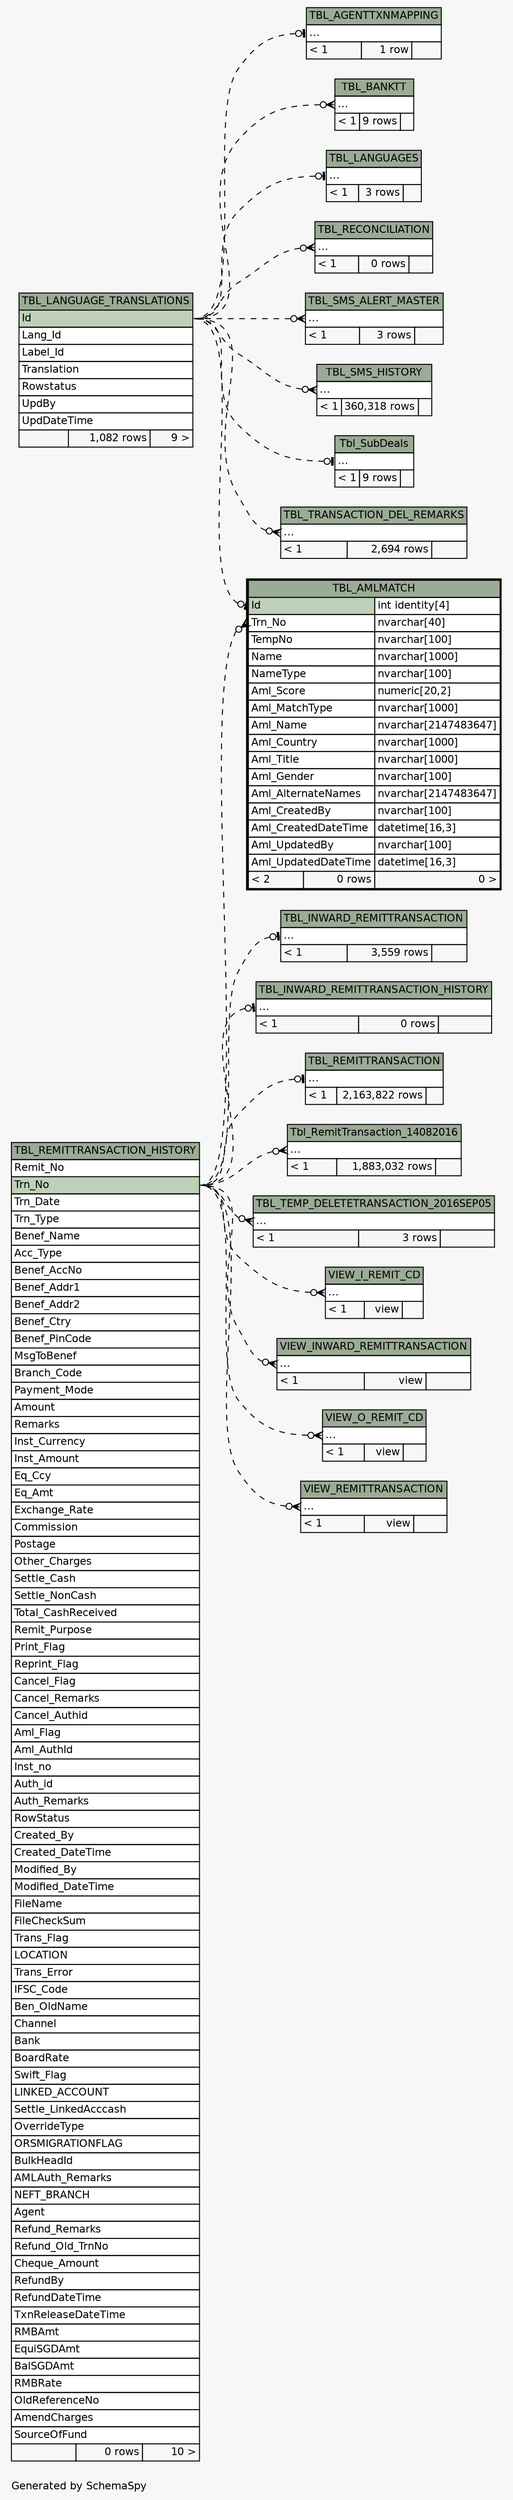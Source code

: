 // dot 2.38.0 on Windows 10 10.0
// SchemaSpy rev 590
digraph "impliedTwoDegreesRelationshipsDiagram" {
  graph [
    rankdir="RL"
    bgcolor="#f7f7f7"
    label="\nGenerated by SchemaSpy"
    labeljust="l"
    nodesep="0.18"
    ranksep="0.46"
    fontname="Helvetica"
    fontsize="11"
  ];
  node [
    fontname="Helvetica"
    fontsize="11"
    shape="plaintext"
  ];
  edge [
    arrowsize="0.8"
  ];
  "TBL_AGENTTXNMAPPING":"elipses":w -> "TBL_LANGUAGE_TRANSLATIONS":"Id":e [arrowhead=none dir=back arrowtail=teeodot style=dashed];
  "TBL_AMLMATCH":"Id":w -> "TBL_LANGUAGE_TRANSLATIONS":"Id":e [arrowhead=none dir=back arrowtail=teeodot style=dashed];
  "TBL_AMLMATCH":"Trn_No":w -> "TBL_REMITTRANSACTION_HISTORY":"Trn_No":e [arrowhead=none dir=back arrowtail=crowodot style=dashed];
  "TBL_BANKTT":"elipses":w -> "TBL_LANGUAGE_TRANSLATIONS":"Id":e [arrowhead=none dir=back arrowtail=crowodot style=dashed];
  "TBL_INWARD_REMITTRANSACTION":"elipses":w -> "TBL_REMITTRANSACTION_HISTORY":"Trn_No":e [arrowhead=none dir=back arrowtail=teeodot style=dashed];
  "TBL_INWARD_REMITTRANSACTION_HISTORY":"elipses":w -> "TBL_REMITTRANSACTION_HISTORY":"Trn_No":e [arrowhead=none dir=back arrowtail=teeodot style=dashed];
  "TBL_LANGUAGES":"elipses":w -> "TBL_LANGUAGE_TRANSLATIONS":"Id":e [arrowhead=none dir=back arrowtail=teeodot style=dashed];
  "TBL_RECONCILIATION":"elipses":w -> "TBL_LANGUAGE_TRANSLATIONS":"Id":e [arrowhead=none dir=back arrowtail=crowodot style=dashed];
  "TBL_REMITTRANSACTION":"elipses":w -> "TBL_REMITTRANSACTION_HISTORY":"Trn_No":e [arrowhead=none dir=back arrowtail=teeodot style=dashed];
  "Tbl_RemitTransaction_14082016":"elipses":w -> "TBL_REMITTRANSACTION_HISTORY":"Trn_No":e [arrowhead=none dir=back arrowtail=crowodot style=dashed];
  "TBL_SMS_ALERT_MASTER":"elipses":w -> "TBL_LANGUAGE_TRANSLATIONS":"Id":e [arrowhead=none dir=back arrowtail=crowodot style=dashed];
  "TBL_SMS_HISTORY":"elipses":w -> "TBL_LANGUAGE_TRANSLATIONS":"Id":e [arrowhead=none dir=back arrowtail=crowodot style=dashed];
  "Tbl_SubDeals":"elipses":w -> "TBL_LANGUAGE_TRANSLATIONS":"Id":e [arrowhead=none dir=back arrowtail=teeodot style=dashed];
  "TBL_TEMP_DELETETRANSACTION_2016SEP05":"elipses":w -> "TBL_REMITTRANSACTION_HISTORY":"Trn_No":e [arrowhead=none dir=back arrowtail=crowodot style=dashed];
  "TBL_TRANSACTION_DEL_REMARKS":"elipses":w -> "TBL_LANGUAGE_TRANSLATIONS":"Id":e [arrowhead=none dir=back arrowtail=crowodot style=dashed];
  "VIEW_I_REMIT_CD":"elipses":w -> "TBL_REMITTRANSACTION_HISTORY":"Trn_No":e [arrowhead=none dir=back arrowtail=crowodot style=dashed];
  "VIEW_INWARD_REMITTRANSACTION":"elipses":w -> "TBL_REMITTRANSACTION_HISTORY":"Trn_No":e [arrowhead=none dir=back arrowtail=crowodot style=dashed];
  "VIEW_O_REMIT_CD":"elipses":w -> "TBL_REMITTRANSACTION_HISTORY":"Trn_No":e [arrowhead=none dir=back arrowtail=crowodot style=dashed];
  "VIEW_REMITTRANSACTION":"elipses":w -> "TBL_REMITTRANSACTION_HISTORY":"Trn_No":e [arrowhead=none dir=back arrowtail=crowodot style=dashed];
  "TBL_AGENTTXNMAPPING" [
    label=<
    <TABLE BORDER="0" CELLBORDER="1" CELLSPACING="0" BGCOLOR="#ffffff">
      <TR><TD COLSPAN="3" BGCOLOR="#9bab96" ALIGN="CENTER">TBL_AGENTTXNMAPPING</TD></TR>
      <TR><TD PORT="elipses" COLSPAN="3" ALIGN="LEFT">...</TD></TR>
      <TR><TD ALIGN="LEFT" BGCOLOR="#f7f7f7">&lt; 1</TD><TD ALIGN="RIGHT" BGCOLOR="#f7f7f7">1 row</TD><TD ALIGN="RIGHT" BGCOLOR="#f7f7f7">  </TD></TR>
    </TABLE>>
    URL="TBL_AGENTTXNMAPPING.html"
    tooltip="TBL_AGENTTXNMAPPING"
  ];
  "TBL_AMLMATCH" [
    label=<
    <TABLE BORDER="2" CELLBORDER="1" CELLSPACING="0" BGCOLOR="#ffffff">
      <TR><TD COLSPAN="3" BGCOLOR="#9bab96" ALIGN="CENTER">TBL_AMLMATCH</TD></TR>
      <TR><TD PORT="Id" COLSPAN="2" BGCOLOR="#bed1b8" ALIGN="LEFT">Id</TD><TD PORT="Id.type" ALIGN="LEFT">int identity[4]</TD></TR>
      <TR><TD PORT="Trn_No" COLSPAN="2" ALIGN="LEFT">Trn_No</TD><TD PORT="Trn_No.type" ALIGN="LEFT">nvarchar[40]</TD></TR>
      <TR><TD PORT="TempNo" COLSPAN="2" ALIGN="LEFT">TempNo</TD><TD PORT="TempNo.type" ALIGN="LEFT">nvarchar[100]</TD></TR>
      <TR><TD PORT="Name" COLSPAN="2" ALIGN="LEFT">Name</TD><TD PORT="Name.type" ALIGN="LEFT">nvarchar[1000]</TD></TR>
      <TR><TD PORT="NameType" COLSPAN="2" ALIGN="LEFT">NameType</TD><TD PORT="NameType.type" ALIGN="LEFT">nvarchar[100]</TD></TR>
      <TR><TD PORT="Aml_Score" COLSPAN="2" ALIGN="LEFT">Aml_Score</TD><TD PORT="Aml_Score.type" ALIGN="LEFT">numeric[20,2]</TD></TR>
      <TR><TD PORT="Aml_MatchType" COLSPAN="2" ALIGN="LEFT">Aml_MatchType</TD><TD PORT="Aml_MatchType.type" ALIGN="LEFT">nvarchar[1000]</TD></TR>
      <TR><TD PORT="Aml_Name" COLSPAN="2" ALIGN="LEFT">Aml_Name</TD><TD PORT="Aml_Name.type" ALIGN="LEFT">nvarchar[2147483647]</TD></TR>
      <TR><TD PORT="Aml_Country" COLSPAN="2" ALIGN="LEFT">Aml_Country</TD><TD PORT="Aml_Country.type" ALIGN="LEFT">nvarchar[1000]</TD></TR>
      <TR><TD PORT="Aml_Title" COLSPAN="2" ALIGN="LEFT">Aml_Title</TD><TD PORT="Aml_Title.type" ALIGN="LEFT">nvarchar[1000]</TD></TR>
      <TR><TD PORT="Aml_Gender" COLSPAN="2" ALIGN="LEFT">Aml_Gender</TD><TD PORT="Aml_Gender.type" ALIGN="LEFT">nvarchar[100]</TD></TR>
      <TR><TD PORT="Aml_AlternateNames" COLSPAN="2" ALIGN="LEFT">Aml_AlternateNames</TD><TD PORT="Aml_AlternateNames.type" ALIGN="LEFT">nvarchar[2147483647]</TD></TR>
      <TR><TD PORT="Aml_CreatedBy" COLSPAN="2" ALIGN="LEFT">Aml_CreatedBy</TD><TD PORT="Aml_CreatedBy.type" ALIGN="LEFT">nvarchar[100]</TD></TR>
      <TR><TD PORT="Aml_CreatedDateTime" COLSPAN="2" ALIGN="LEFT">Aml_CreatedDateTime</TD><TD PORT="Aml_CreatedDateTime.type" ALIGN="LEFT">datetime[16,3]</TD></TR>
      <TR><TD PORT="Aml_UpdatedBy" COLSPAN="2" ALIGN="LEFT">Aml_UpdatedBy</TD><TD PORT="Aml_UpdatedBy.type" ALIGN="LEFT">nvarchar[100]</TD></TR>
      <TR><TD PORT="Aml_UpdatedDateTime" COLSPAN="2" ALIGN="LEFT">Aml_UpdatedDateTime</TD><TD PORT="Aml_UpdatedDateTime.type" ALIGN="LEFT">datetime[16,3]</TD></TR>
      <TR><TD ALIGN="LEFT" BGCOLOR="#f7f7f7">&lt; 2</TD><TD ALIGN="RIGHT" BGCOLOR="#f7f7f7">0 rows</TD><TD ALIGN="RIGHT" BGCOLOR="#f7f7f7">0 &gt;</TD></TR>
    </TABLE>>
    URL="TBL_AMLMATCH.html"
    tooltip="TBL_AMLMATCH"
  ];
  "TBL_BANKTT" [
    label=<
    <TABLE BORDER="0" CELLBORDER="1" CELLSPACING="0" BGCOLOR="#ffffff">
      <TR><TD COLSPAN="3" BGCOLOR="#9bab96" ALIGN="CENTER">TBL_BANKTT</TD></TR>
      <TR><TD PORT="elipses" COLSPAN="3" ALIGN="LEFT">...</TD></TR>
      <TR><TD ALIGN="LEFT" BGCOLOR="#f7f7f7">&lt; 1</TD><TD ALIGN="RIGHT" BGCOLOR="#f7f7f7">9 rows</TD><TD ALIGN="RIGHT" BGCOLOR="#f7f7f7">  </TD></TR>
    </TABLE>>
    URL="TBL_BANKTT.html"
    tooltip="TBL_BANKTT"
  ];
  "TBL_INWARD_REMITTRANSACTION" [
    label=<
    <TABLE BORDER="0" CELLBORDER="1" CELLSPACING="0" BGCOLOR="#ffffff">
      <TR><TD COLSPAN="3" BGCOLOR="#9bab96" ALIGN="CENTER">TBL_INWARD_REMITTRANSACTION</TD></TR>
      <TR><TD PORT="elipses" COLSPAN="3" ALIGN="LEFT">...</TD></TR>
      <TR><TD ALIGN="LEFT" BGCOLOR="#f7f7f7">&lt; 1</TD><TD ALIGN="RIGHT" BGCOLOR="#f7f7f7">3,559 rows</TD><TD ALIGN="RIGHT" BGCOLOR="#f7f7f7">  </TD></TR>
    </TABLE>>
    URL="TBL_INWARD_REMITTRANSACTION.html"
    tooltip="TBL_INWARD_REMITTRANSACTION"
  ];
  "TBL_INWARD_REMITTRANSACTION_HISTORY" [
    label=<
    <TABLE BORDER="0" CELLBORDER="1" CELLSPACING="0" BGCOLOR="#ffffff">
      <TR><TD COLSPAN="3" BGCOLOR="#9bab96" ALIGN="CENTER">TBL_INWARD_REMITTRANSACTION_HISTORY</TD></TR>
      <TR><TD PORT="elipses" COLSPAN="3" ALIGN="LEFT">...</TD></TR>
      <TR><TD ALIGN="LEFT" BGCOLOR="#f7f7f7">&lt; 1</TD><TD ALIGN="RIGHT" BGCOLOR="#f7f7f7">0 rows</TD><TD ALIGN="RIGHT" BGCOLOR="#f7f7f7">  </TD></TR>
    </TABLE>>
    URL="TBL_INWARD_REMITTRANSACTION_HISTORY.html"
    tooltip="TBL_INWARD_REMITTRANSACTION_HISTORY"
  ];
  "TBL_LANGUAGE_TRANSLATIONS" [
    label=<
    <TABLE BORDER="0" CELLBORDER="1" CELLSPACING="0" BGCOLOR="#ffffff">
      <TR><TD COLSPAN="3" BGCOLOR="#9bab96" ALIGN="CENTER">TBL_LANGUAGE_TRANSLATIONS</TD></TR>
      <TR><TD PORT="Id" COLSPAN="3" BGCOLOR="#bed1b8" ALIGN="LEFT">Id</TD></TR>
      <TR><TD PORT="Lang_Id" COLSPAN="3" ALIGN="LEFT">Lang_Id</TD></TR>
      <TR><TD PORT="Label_Id" COLSPAN="3" ALIGN="LEFT">Label_Id</TD></TR>
      <TR><TD PORT="Translation" COLSPAN="3" ALIGN="LEFT">Translation</TD></TR>
      <TR><TD PORT="Rowstatus" COLSPAN="3" ALIGN="LEFT">Rowstatus</TD></TR>
      <TR><TD PORT="UpdBy" COLSPAN="3" ALIGN="LEFT">UpdBy</TD></TR>
      <TR><TD PORT="UpdDateTime" COLSPAN="3" ALIGN="LEFT">UpdDateTime</TD></TR>
      <TR><TD ALIGN="LEFT" BGCOLOR="#f7f7f7">  </TD><TD ALIGN="RIGHT" BGCOLOR="#f7f7f7">1,082 rows</TD><TD ALIGN="RIGHT" BGCOLOR="#f7f7f7">9 &gt;</TD></TR>
    </TABLE>>
    URL="TBL_LANGUAGE_TRANSLATIONS.html"
    tooltip="TBL_LANGUAGE_TRANSLATIONS"
  ];
  "TBL_LANGUAGES" [
    label=<
    <TABLE BORDER="0" CELLBORDER="1" CELLSPACING="0" BGCOLOR="#ffffff">
      <TR><TD COLSPAN="3" BGCOLOR="#9bab96" ALIGN="CENTER">TBL_LANGUAGES</TD></TR>
      <TR><TD PORT="elipses" COLSPAN="3" ALIGN="LEFT">...</TD></TR>
      <TR><TD ALIGN="LEFT" BGCOLOR="#f7f7f7">&lt; 1</TD><TD ALIGN="RIGHT" BGCOLOR="#f7f7f7">3 rows</TD><TD ALIGN="RIGHT" BGCOLOR="#f7f7f7">  </TD></TR>
    </TABLE>>
    URL="TBL_LANGUAGES.html"
    tooltip="TBL_LANGUAGES"
  ];
  "TBL_RECONCILIATION" [
    label=<
    <TABLE BORDER="0" CELLBORDER="1" CELLSPACING="0" BGCOLOR="#ffffff">
      <TR><TD COLSPAN="3" BGCOLOR="#9bab96" ALIGN="CENTER">TBL_RECONCILIATION</TD></TR>
      <TR><TD PORT="elipses" COLSPAN="3" ALIGN="LEFT">...</TD></TR>
      <TR><TD ALIGN="LEFT" BGCOLOR="#f7f7f7">&lt; 1</TD><TD ALIGN="RIGHT" BGCOLOR="#f7f7f7">0 rows</TD><TD ALIGN="RIGHT" BGCOLOR="#f7f7f7">  </TD></TR>
    </TABLE>>
    URL="TBL_RECONCILIATION.html"
    tooltip="TBL_RECONCILIATION"
  ];
  "TBL_REMITTRANSACTION" [
    label=<
    <TABLE BORDER="0" CELLBORDER="1" CELLSPACING="0" BGCOLOR="#ffffff">
      <TR><TD COLSPAN="3" BGCOLOR="#9bab96" ALIGN="CENTER">TBL_REMITTRANSACTION</TD></TR>
      <TR><TD PORT="elipses" COLSPAN="3" ALIGN="LEFT">...</TD></TR>
      <TR><TD ALIGN="LEFT" BGCOLOR="#f7f7f7">&lt; 1</TD><TD ALIGN="RIGHT" BGCOLOR="#f7f7f7">2,163,822 rows</TD><TD ALIGN="RIGHT" BGCOLOR="#f7f7f7">  </TD></TR>
    </TABLE>>
    URL="TBL_REMITTRANSACTION.html"
    tooltip="TBL_REMITTRANSACTION"
  ];
  "Tbl_RemitTransaction_14082016" [
    label=<
    <TABLE BORDER="0" CELLBORDER="1" CELLSPACING="0" BGCOLOR="#ffffff">
      <TR><TD COLSPAN="3" BGCOLOR="#9bab96" ALIGN="CENTER">Tbl_RemitTransaction_14082016</TD></TR>
      <TR><TD PORT="elipses" COLSPAN="3" ALIGN="LEFT">...</TD></TR>
      <TR><TD ALIGN="LEFT" BGCOLOR="#f7f7f7">&lt; 1</TD><TD ALIGN="RIGHT" BGCOLOR="#f7f7f7">1,883,032 rows</TD><TD ALIGN="RIGHT" BGCOLOR="#f7f7f7">  </TD></TR>
    </TABLE>>
    URL="Tbl_RemitTransaction_14082016.html"
    tooltip="Tbl_RemitTransaction_14082016"
  ];
  "TBL_REMITTRANSACTION_HISTORY" [
    label=<
    <TABLE BORDER="0" CELLBORDER="1" CELLSPACING="0" BGCOLOR="#ffffff">
      <TR><TD COLSPAN="3" BGCOLOR="#9bab96" ALIGN="CENTER">TBL_REMITTRANSACTION_HISTORY</TD></TR>
      <TR><TD PORT="Remit_No" COLSPAN="3" ALIGN="LEFT">Remit_No</TD></TR>
      <TR><TD PORT="Trn_No" COLSPAN="3" BGCOLOR="#bed1b8" ALIGN="LEFT">Trn_No</TD></TR>
      <TR><TD PORT="Trn_Date" COLSPAN="3" ALIGN="LEFT">Trn_Date</TD></TR>
      <TR><TD PORT="Trn_Type" COLSPAN="3" ALIGN="LEFT">Trn_Type</TD></TR>
      <TR><TD PORT="Benef_Name" COLSPAN="3" ALIGN="LEFT">Benef_Name</TD></TR>
      <TR><TD PORT="Acc_Type" COLSPAN="3" ALIGN="LEFT">Acc_Type</TD></TR>
      <TR><TD PORT="Benef_AccNo" COLSPAN="3" ALIGN="LEFT">Benef_AccNo</TD></TR>
      <TR><TD PORT="Benef_Addr1" COLSPAN="3" ALIGN="LEFT">Benef_Addr1</TD></TR>
      <TR><TD PORT="Benef_Addr2" COLSPAN="3" ALIGN="LEFT">Benef_Addr2</TD></TR>
      <TR><TD PORT="Benef_Ctry" COLSPAN="3" ALIGN="LEFT">Benef_Ctry</TD></TR>
      <TR><TD PORT="Benef_PinCode" COLSPAN="3" ALIGN="LEFT">Benef_PinCode</TD></TR>
      <TR><TD PORT="MsgToBenef" COLSPAN="3" ALIGN="LEFT">MsgToBenef</TD></TR>
      <TR><TD PORT="Branch_Code" COLSPAN="3" ALIGN="LEFT">Branch_Code</TD></TR>
      <TR><TD PORT="Payment_Mode" COLSPAN="3" ALIGN="LEFT">Payment_Mode</TD></TR>
      <TR><TD PORT="Amount" COLSPAN="3" ALIGN="LEFT">Amount</TD></TR>
      <TR><TD PORT="Remarks" COLSPAN="3" ALIGN="LEFT">Remarks</TD></TR>
      <TR><TD PORT="Inst_Currency" COLSPAN="3" ALIGN="LEFT">Inst_Currency</TD></TR>
      <TR><TD PORT="Inst_Amount" COLSPAN="3" ALIGN="LEFT">Inst_Amount</TD></TR>
      <TR><TD PORT="Eq_Ccy" COLSPAN="3" ALIGN="LEFT">Eq_Ccy</TD></TR>
      <TR><TD PORT="Eq_Amt" COLSPAN="3" ALIGN="LEFT">Eq_Amt</TD></TR>
      <TR><TD PORT="Exchange_Rate" COLSPAN="3" ALIGN="LEFT">Exchange_Rate</TD></TR>
      <TR><TD PORT="Commission" COLSPAN="3" ALIGN="LEFT">Commission</TD></TR>
      <TR><TD PORT="Postage" COLSPAN="3" ALIGN="LEFT">Postage</TD></TR>
      <TR><TD PORT="Other_Charges" COLSPAN="3" ALIGN="LEFT">Other_Charges</TD></TR>
      <TR><TD PORT="Settle_Cash" COLSPAN="3" ALIGN="LEFT">Settle_Cash</TD></TR>
      <TR><TD PORT="Settle_NonCash" COLSPAN="3" ALIGN="LEFT">Settle_NonCash</TD></TR>
      <TR><TD PORT="Total_CashReceived" COLSPAN="3" ALIGN="LEFT">Total_CashReceived</TD></TR>
      <TR><TD PORT="Remit_Purpose" COLSPAN="3" ALIGN="LEFT">Remit_Purpose</TD></TR>
      <TR><TD PORT="Print_Flag" COLSPAN="3" ALIGN="LEFT">Print_Flag</TD></TR>
      <TR><TD PORT="Reprint_Flag" COLSPAN="3" ALIGN="LEFT">Reprint_Flag</TD></TR>
      <TR><TD PORT="Cancel_Flag" COLSPAN="3" ALIGN="LEFT">Cancel_Flag</TD></TR>
      <TR><TD PORT="Cancel_Remarks" COLSPAN="3" ALIGN="LEFT">Cancel_Remarks</TD></TR>
      <TR><TD PORT="Cancel_Authid" COLSPAN="3" ALIGN="LEFT">Cancel_Authid</TD></TR>
      <TR><TD PORT="Aml_Flag" COLSPAN="3" ALIGN="LEFT">Aml_Flag</TD></TR>
      <TR><TD PORT="Aml_AuthId" COLSPAN="3" ALIGN="LEFT">Aml_AuthId</TD></TR>
      <TR><TD PORT="Inst_no" COLSPAN="3" ALIGN="LEFT">Inst_no</TD></TR>
      <TR><TD PORT="Auth_id" COLSPAN="3" ALIGN="LEFT">Auth_id</TD></TR>
      <TR><TD PORT="Auth_Remarks" COLSPAN="3" ALIGN="LEFT">Auth_Remarks</TD></TR>
      <TR><TD PORT="RowStatus" COLSPAN="3" ALIGN="LEFT">RowStatus</TD></TR>
      <TR><TD PORT="Created_By" COLSPAN="3" ALIGN="LEFT">Created_By</TD></TR>
      <TR><TD PORT="Created_DateTime" COLSPAN="3" ALIGN="LEFT">Created_DateTime</TD></TR>
      <TR><TD PORT="Modified_By" COLSPAN="3" ALIGN="LEFT">Modified_By</TD></TR>
      <TR><TD PORT="Modified_DateTime" COLSPAN="3" ALIGN="LEFT">Modified_DateTime</TD></TR>
      <TR><TD PORT="FileName" COLSPAN="3" ALIGN="LEFT">FileName</TD></TR>
      <TR><TD PORT="FileCheckSum" COLSPAN="3" ALIGN="LEFT">FileCheckSum</TD></TR>
      <TR><TD PORT="Trans_Flag" COLSPAN="3" ALIGN="LEFT">Trans_Flag</TD></TR>
      <TR><TD PORT="LOCATION" COLSPAN="3" ALIGN="LEFT">LOCATION</TD></TR>
      <TR><TD PORT="Trans_Error" COLSPAN="3" ALIGN="LEFT">Trans_Error</TD></TR>
      <TR><TD PORT="IFSC_Code" COLSPAN="3" ALIGN="LEFT">IFSC_Code</TD></TR>
      <TR><TD PORT="Ben_OldName" COLSPAN="3" ALIGN="LEFT">Ben_OldName</TD></TR>
      <TR><TD PORT="Channel" COLSPAN="3" ALIGN="LEFT">Channel</TD></TR>
      <TR><TD PORT="Bank" COLSPAN="3" ALIGN="LEFT">Bank</TD></TR>
      <TR><TD PORT="BoardRate" COLSPAN="3" ALIGN="LEFT">BoardRate</TD></TR>
      <TR><TD PORT="Swift_Flag" COLSPAN="3" ALIGN="LEFT">Swift_Flag</TD></TR>
      <TR><TD PORT="LINKED_ACCOUNT" COLSPAN="3" ALIGN="LEFT">LINKED_ACCOUNT</TD></TR>
      <TR><TD PORT="Settle_LinkedAcccash" COLSPAN="3" ALIGN="LEFT">Settle_LinkedAcccash</TD></TR>
      <TR><TD PORT="OverrideType" COLSPAN="3" ALIGN="LEFT">OverrideType</TD></TR>
      <TR><TD PORT="ORSMIGRATIONFLAG" COLSPAN="3" ALIGN="LEFT">ORSMIGRATIONFLAG</TD></TR>
      <TR><TD PORT="BulkHeadId" COLSPAN="3" ALIGN="LEFT">BulkHeadId</TD></TR>
      <TR><TD PORT="AMLAuth_Remarks" COLSPAN="3" ALIGN="LEFT">AMLAuth_Remarks</TD></TR>
      <TR><TD PORT="NEFT_BRANCH" COLSPAN="3" ALIGN="LEFT">NEFT_BRANCH</TD></TR>
      <TR><TD PORT="Agent" COLSPAN="3" ALIGN="LEFT">Agent</TD></TR>
      <TR><TD PORT="Refund_Remarks" COLSPAN="3" ALIGN="LEFT">Refund_Remarks</TD></TR>
      <TR><TD PORT="Refund_Old_TrnNo" COLSPAN="3" ALIGN="LEFT">Refund_Old_TrnNo</TD></TR>
      <TR><TD PORT="Cheque_Amount" COLSPAN="3" ALIGN="LEFT">Cheque_Amount</TD></TR>
      <TR><TD PORT="RefundBy" COLSPAN="3" ALIGN="LEFT">RefundBy</TD></TR>
      <TR><TD PORT="RefundDateTime" COLSPAN="3" ALIGN="LEFT">RefundDateTime</TD></TR>
      <TR><TD PORT="TxnReleaseDateTime" COLSPAN="3" ALIGN="LEFT">TxnReleaseDateTime</TD></TR>
      <TR><TD PORT="RMBAmt" COLSPAN="3" ALIGN="LEFT">RMBAmt</TD></TR>
      <TR><TD PORT="EquiSGDAmt" COLSPAN="3" ALIGN="LEFT">EquiSGDAmt</TD></TR>
      <TR><TD PORT="BalSGDAmt" COLSPAN="3" ALIGN="LEFT">BalSGDAmt</TD></TR>
      <TR><TD PORT="RMBRate" COLSPAN="3" ALIGN="LEFT">RMBRate</TD></TR>
      <TR><TD PORT="OldReferenceNo" COLSPAN="3" ALIGN="LEFT">OldReferenceNo</TD></TR>
      <TR><TD PORT="AmendCharges" COLSPAN="3" ALIGN="LEFT">AmendCharges</TD></TR>
      <TR><TD PORT="SourceOfFund" COLSPAN="3" ALIGN="LEFT">SourceOfFund</TD></TR>
      <TR><TD ALIGN="LEFT" BGCOLOR="#f7f7f7">  </TD><TD ALIGN="RIGHT" BGCOLOR="#f7f7f7">0 rows</TD><TD ALIGN="RIGHT" BGCOLOR="#f7f7f7">10 &gt;</TD></TR>
    </TABLE>>
    URL="TBL_REMITTRANSACTION_HISTORY.html"
    tooltip="TBL_REMITTRANSACTION_HISTORY"
  ];
  "TBL_SMS_ALERT_MASTER" [
    label=<
    <TABLE BORDER="0" CELLBORDER="1" CELLSPACING="0" BGCOLOR="#ffffff">
      <TR><TD COLSPAN="3" BGCOLOR="#9bab96" ALIGN="CENTER">TBL_SMS_ALERT_MASTER</TD></TR>
      <TR><TD PORT="elipses" COLSPAN="3" ALIGN="LEFT">...</TD></TR>
      <TR><TD ALIGN="LEFT" BGCOLOR="#f7f7f7">&lt; 1</TD><TD ALIGN="RIGHT" BGCOLOR="#f7f7f7">3 rows</TD><TD ALIGN="RIGHT" BGCOLOR="#f7f7f7">  </TD></TR>
    </TABLE>>
    URL="TBL_SMS_ALERT_MASTER.html"
    tooltip="TBL_SMS_ALERT_MASTER"
  ];
  "TBL_SMS_HISTORY" [
    label=<
    <TABLE BORDER="0" CELLBORDER="1" CELLSPACING="0" BGCOLOR="#ffffff">
      <TR><TD COLSPAN="3" BGCOLOR="#9bab96" ALIGN="CENTER">TBL_SMS_HISTORY</TD></TR>
      <TR><TD PORT="elipses" COLSPAN="3" ALIGN="LEFT">...</TD></TR>
      <TR><TD ALIGN="LEFT" BGCOLOR="#f7f7f7">&lt; 1</TD><TD ALIGN="RIGHT" BGCOLOR="#f7f7f7">360,318 rows</TD><TD ALIGN="RIGHT" BGCOLOR="#f7f7f7">  </TD></TR>
    </TABLE>>
    URL="TBL_SMS_HISTORY.html"
    tooltip="TBL_SMS_HISTORY"
  ];
  "Tbl_SubDeals" [
    label=<
    <TABLE BORDER="0" CELLBORDER="1" CELLSPACING="0" BGCOLOR="#ffffff">
      <TR><TD COLSPAN="3" BGCOLOR="#9bab96" ALIGN="CENTER">Tbl_SubDeals</TD></TR>
      <TR><TD PORT="elipses" COLSPAN="3" ALIGN="LEFT">...</TD></TR>
      <TR><TD ALIGN="LEFT" BGCOLOR="#f7f7f7">&lt; 1</TD><TD ALIGN="RIGHT" BGCOLOR="#f7f7f7">9 rows</TD><TD ALIGN="RIGHT" BGCOLOR="#f7f7f7">  </TD></TR>
    </TABLE>>
    URL="Tbl_SubDeals.html"
    tooltip="Tbl_SubDeals"
  ];
  "TBL_TEMP_DELETETRANSACTION_2016SEP05" [
    label=<
    <TABLE BORDER="0" CELLBORDER="1" CELLSPACING="0" BGCOLOR="#ffffff">
      <TR><TD COLSPAN="3" BGCOLOR="#9bab96" ALIGN="CENTER">TBL_TEMP_DELETETRANSACTION_2016SEP05</TD></TR>
      <TR><TD PORT="elipses" COLSPAN="3" ALIGN="LEFT">...</TD></TR>
      <TR><TD ALIGN="LEFT" BGCOLOR="#f7f7f7">&lt; 1</TD><TD ALIGN="RIGHT" BGCOLOR="#f7f7f7">3 rows</TD><TD ALIGN="RIGHT" BGCOLOR="#f7f7f7">  </TD></TR>
    </TABLE>>
    URL="TBL_TEMP_DELETETRANSACTION_2016SEP05.html"
    tooltip="TBL_TEMP_DELETETRANSACTION_2016SEP05"
  ];
  "TBL_TRANSACTION_DEL_REMARKS" [
    label=<
    <TABLE BORDER="0" CELLBORDER="1" CELLSPACING="0" BGCOLOR="#ffffff">
      <TR><TD COLSPAN="3" BGCOLOR="#9bab96" ALIGN="CENTER">TBL_TRANSACTION_DEL_REMARKS</TD></TR>
      <TR><TD PORT="elipses" COLSPAN="3" ALIGN="LEFT">...</TD></TR>
      <TR><TD ALIGN="LEFT" BGCOLOR="#f7f7f7">&lt; 1</TD><TD ALIGN="RIGHT" BGCOLOR="#f7f7f7">2,694 rows</TD><TD ALIGN="RIGHT" BGCOLOR="#f7f7f7">  </TD></TR>
    </TABLE>>
    URL="TBL_TRANSACTION_DEL_REMARKS.html"
    tooltip="TBL_TRANSACTION_DEL_REMARKS"
  ];
  "VIEW_I_REMIT_CD" [
    label=<
    <TABLE BORDER="0" CELLBORDER="1" CELLSPACING="0" BGCOLOR="#ffffff">
      <TR><TD COLSPAN="3" BGCOLOR="#9bab96" ALIGN="CENTER">VIEW_I_REMIT_CD</TD></TR>
      <TR><TD PORT="elipses" COLSPAN="3" ALIGN="LEFT">...</TD></TR>
      <TR><TD ALIGN="LEFT" BGCOLOR="#f7f7f7">&lt; 1</TD><TD ALIGN="RIGHT" BGCOLOR="#f7f7f7">view</TD><TD ALIGN="RIGHT" BGCOLOR="#f7f7f7">  </TD></TR>
    </TABLE>>
    URL="VIEW_I_REMIT_CD.html"
    tooltip="VIEW_I_REMIT_CD"
  ];
  "VIEW_INWARD_REMITTRANSACTION" [
    label=<
    <TABLE BORDER="0" CELLBORDER="1" CELLSPACING="0" BGCOLOR="#ffffff">
      <TR><TD COLSPAN="3" BGCOLOR="#9bab96" ALIGN="CENTER">VIEW_INWARD_REMITTRANSACTION</TD></TR>
      <TR><TD PORT="elipses" COLSPAN="3" ALIGN="LEFT">...</TD></TR>
      <TR><TD ALIGN="LEFT" BGCOLOR="#f7f7f7">&lt; 1</TD><TD ALIGN="RIGHT" BGCOLOR="#f7f7f7">view</TD><TD ALIGN="RIGHT" BGCOLOR="#f7f7f7">  </TD></TR>
    </TABLE>>
    URL="VIEW_INWARD_REMITTRANSACTION.html"
    tooltip="VIEW_INWARD_REMITTRANSACTION"
  ];
  "VIEW_O_REMIT_CD" [
    label=<
    <TABLE BORDER="0" CELLBORDER="1" CELLSPACING="0" BGCOLOR="#ffffff">
      <TR><TD COLSPAN="3" BGCOLOR="#9bab96" ALIGN="CENTER">VIEW_O_REMIT_CD</TD></TR>
      <TR><TD PORT="elipses" COLSPAN="3" ALIGN="LEFT">...</TD></TR>
      <TR><TD ALIGN="LEFT" BGCOLOR="#f7f7f7">&lt; 1</TD><TD ALIGN="RIGHT" BGCOLOR="#f7f7f7">view</TD><TD ALIGN="RIGHT" BGCOLOR="#f7f7f7">  </TD></TR>
    </TABLE>>
    URL="VIEW_O_REMIT_CD.html"
    tooltip="VIEW_O_REMIT_CD"
  ];
  "VIEW_REMITTRANSACTION" [
    label=<
    <TABLE BORDER="0" CELLBORDER="1" CELLSPACING="0" BGCOLOR="#ffffff">
      <TR><TD COLSPAN="3" BGCOLOR="#9bab96" ALIGN="CENTER">VIEW_REMITTRANSACTION</TD></TR>
      <TR><TD PORT="elipses" COLSPAN="3" ALIGN="LEFT">...</TD></TR>
      <TR><TD ALIGN="LEFT" BGCOLOR="#f7f7f7">&lt; 1</TD><TD ALIGN="RIGHT" BGCOLOR="#f7f7f7">view</TD><TD ALIGN="RIGHT" BGCOLOR="#f7f7f7">  </TD></TR>
    </TABLE>>
    URL="VIEW_REMITTRANSACTION.html"
    tooltip="VIEW_REMITTRANSACTION"
  ];
}
